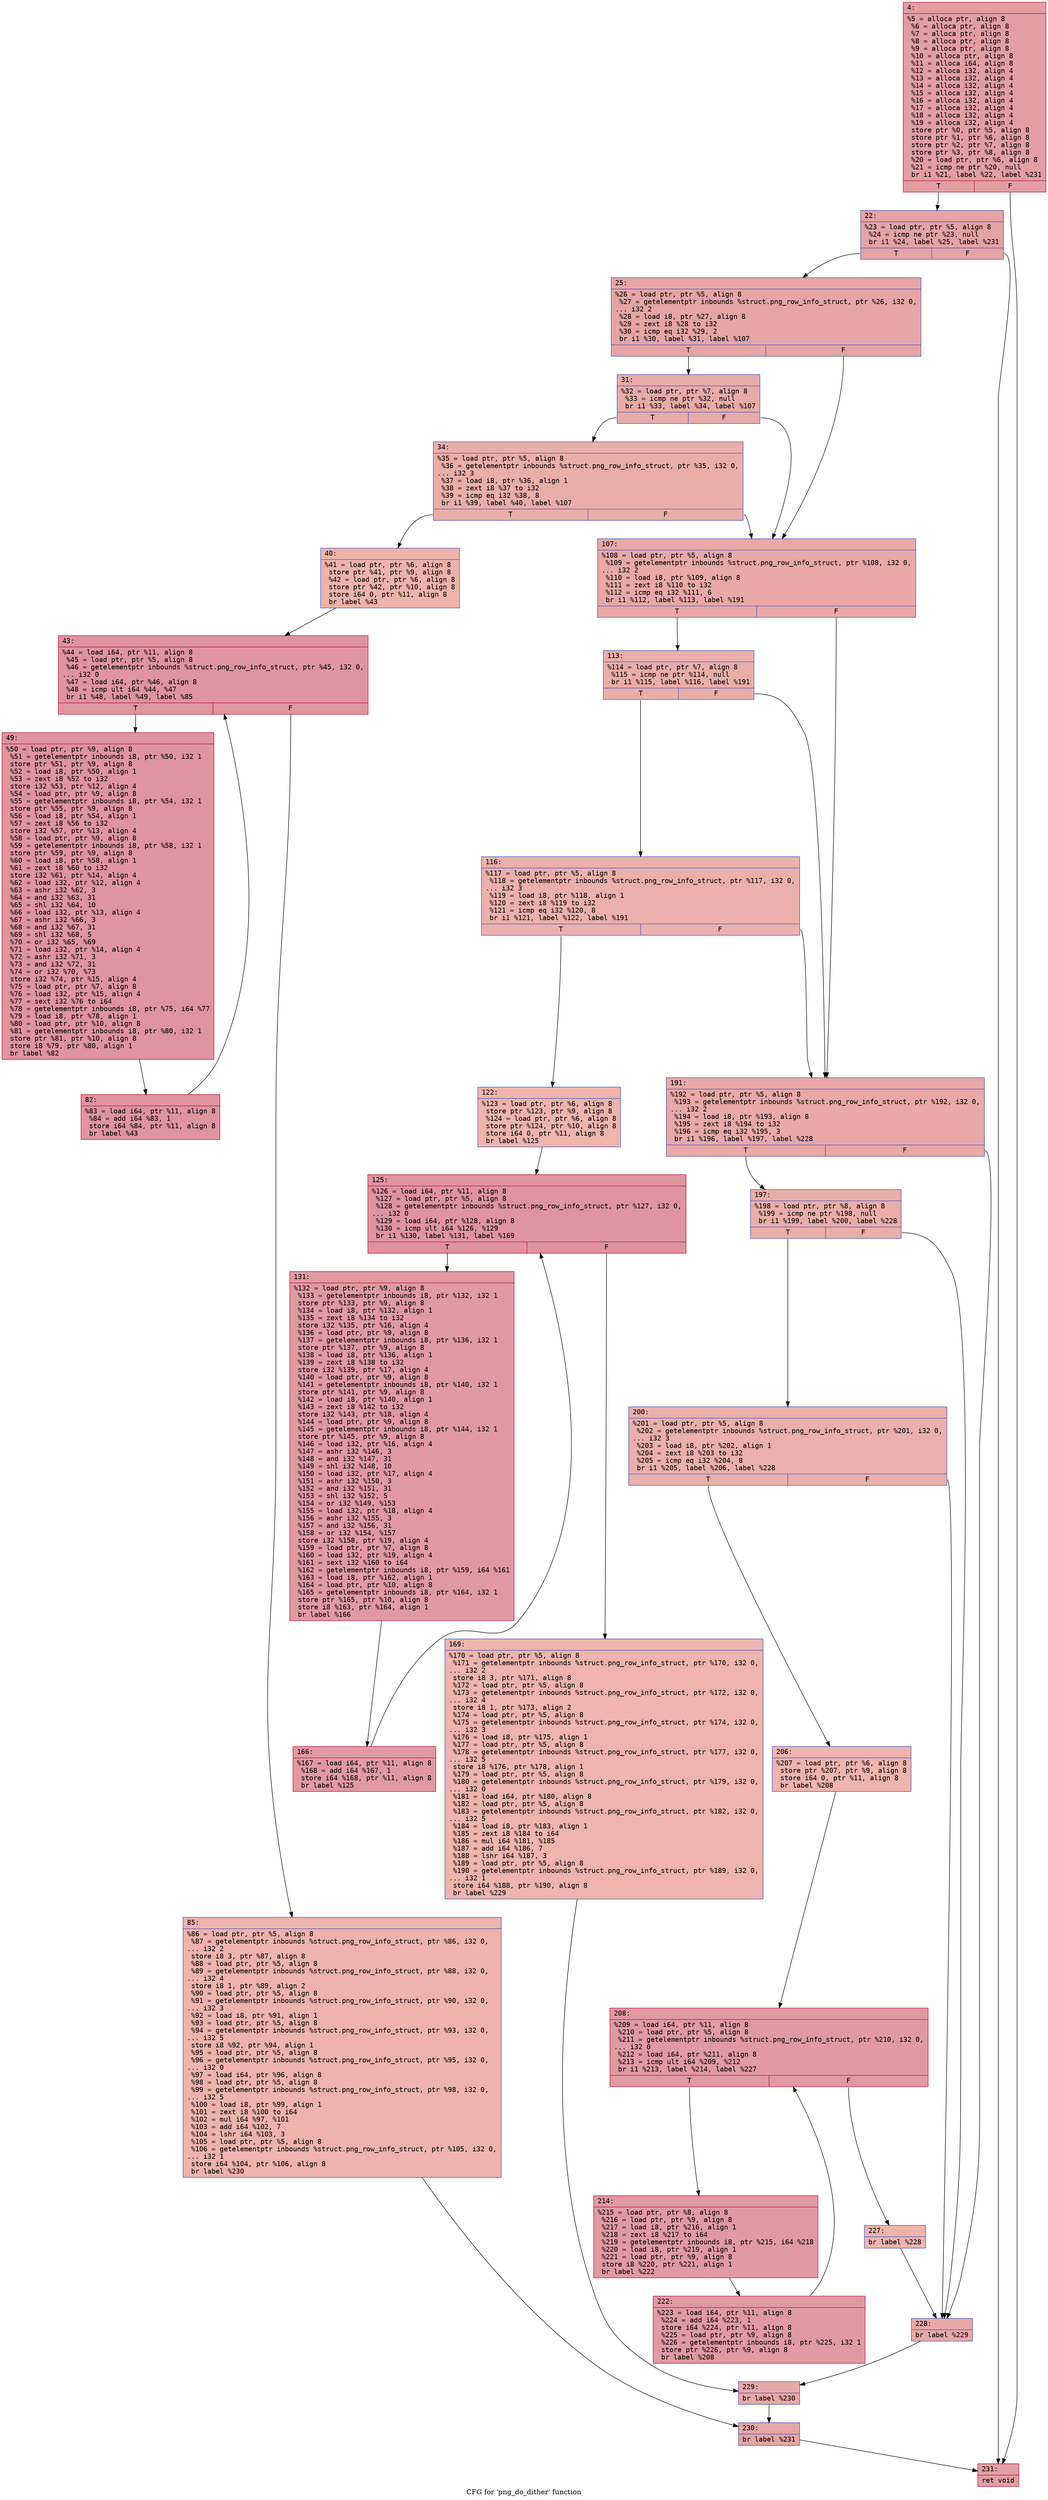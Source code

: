 digraph "CFG for 'png_do_dither' function" {
	label="CFG for 'png_do_dither' function";

	Node0x600000da09b0 [shape=record,color="#b70d28ff", style=filled, fillcolor="#be242e70" fontname="Courier",label="{4:\l|  %5 = alloca ptr, align 8\l  %6 = alloca ptr, align 8\l  %7 = alloca ptr, align 8\l  %8 = alloca ptr, align 8\l  %9 = alloca ptr, align 8\l  %10 = alloca ptr, align 8\l  %11 = alloca i64, align 8\l  %12 = alloca i32, align 4\l  %13 = alloca i32, align 4\l  %14 = alloca i32, align 4\l  %15 = alloca i32, align 4\l  %16 = alloca i32, align 4\l  %17 = alloca i32, align 4\l  %18 = alloca i32, align 4\l  %19 = alloca i32, align 4\l  store ptr %0, ptr %5, align 8\l  store ptr %1, ptr %6, align 8\l  store ptr %2, ptr %7, align 8\l  store ptr %3, ptr %8, align 8\l  %20 = load ptr, ptr %6, align 8\l  %21 = icmp ne ptr %20, null\l  br i1 %21, label %22, label %231\l|{<s0>T|<s1>F}}"];
	Node0x600000da09b0:s0 -> Node0x600000da0d20[tooltip="4 -> 22\nProbability 62.50%" ];
	Node0x600000da09b0:s1 -> Node0x600000da15e0[tooltip="4 -> 231\nProbability 37.50%" ];
	Node0x600000da0d20 [shape=record,color="#3d50c3ff", style=filled, fillcolor="#c32e3170" fontname="Courier",label="{22:\l|  %23 = load ptr, ptr %5, align 8\l  %24 = icmp ne ptr %23, null\l  br i1 %24, label %25, label %231\l|{<s0>T|<s1>F}}"];
	Node0x600000da0d20:s0 -> Node0x600000da0d70[tooltip="22 -> 25\nProbability 62.50%" ];
	Node0x600000da0d20:s1 -> Node0x600000da15e0[tooltip="22 -> 231\nProbability 37.50%" ];
	Node0x600000da0d70 [shape=record,color="#3d50c3ff", style=filled, fillcolor="#c5333470" fontname="Courier",label="{25:\l|  %26 = load ptr, ptr %5, align 8\l  %27 = getelementptr inbounds %struct.png_row_info_struct, ptr %26, i32 0,\l... i32 2\l  %28 = load i8, ptr %27, align 8\l  %29 = zext i8 %28 to i32\l  %30 = icmp eq i32 %29, 2\l  br i1 %30, label %31, label %107\l|{<s0>T|<s1>F}}"];
	Node0x600000da0d70:s0 -> Node0x600000da0dc0[tooltip="25 -> 31\nProbability 50.00%" ];
	Node0x600000da0d70:s1 -> Node0x600000da0ff0[tooltip="25 -> 107\nProbability 50.00%" ];
	Node0x600000da0dc0 [shape=record,color="#3d50c3ff", style=filled, fillcolor="#cc403a70" fontname="Courier",label="{31:\l|  %32 = load ptr, ptr %7, align 8\l  %33 = icmp ne ptr %32, null\l  br i1 %33, label %34, label %107\l|{<s0>T|<s1>F}}"];
	Node0x600000da0dc0:s0 -> Node0x600000da0e10[tooltip="31 -> 34\nProbability 62.50%" ];
	Node0x600000da0dc0:s1 -> Node0x600000da0ff0[tooltip="31 -> 107\nProbability 37.50%" ];
	Node0x600000da0e10 [shape=record,color="#3d50c3ff", style=filled, fillcolor="#d0473d70" fontname="Courier",label="{34:\l|  %35 = load ptr, ptr %5, align 8\l  %36 = getelementptr inbounds %struct.png_row_info_struct, ptr %35, i32 0,\l... i32 3\l  %37 = load i8, ptr %36, align 1\l  %38 = zext i8 %37 to i32\l  %39 = icmp eq i32 %38, 8\l  br i1 %39, label %40, label %107\l|{<s0>T|<s1>F}}"];
	Node0x600000da0e10:s0 -> Node0x600000da0e60[tooltip="34 -> 40\nProbability 50.00%" ];
	Node0x600000da0e10:s1 -> Node0x600000da0ff0[tooltip="34 -> 107\nProbability 50.00%" ];
	Node0x600000da0e60 [shape=record,color="#3d50c3ff", style=filled, fillcolor="#d6524470" fontname="Courier",label="{40:\l|  %41 = load ptr, ptr %6, align 8\l  store ptr %41, ptr %9, align 8\l  %42 = load ptr, ptr %6, align 8\l  store ptr %42, ptr %10, align 8\l  store i64 0, ptr %11, align 8\l  br label %43\l}"];
	Node0x600000da0e60 -> Node0x600000da0eb0[tooltip="40 -> 43\nProbability 100.00%" ];
	Node0x600000da0eb0 [shape=record,color="#b70d28ff", style=filled, fillcolor="#b70d2870" fontname="Courier",label="{43:\l|  %44 = load i64, ptr %11, align 8\l  %45 = load ptr, ptr %5, align 8\l  %46 = getelementptr inbounds %struct.png_row_info_struct, ptr %45, i32 0,\l... i32 0\l  %47 = load i64, ptr %46, align 8\l  %48 = icmp ult i64 %44, %47\l  br i1 %48, label %49, label %85\l|{<s0>T|<s1>F}}"];
	Node0x600000da0eb0:s0 -> Node0x600000da0f00[tooltip="43 -> 49\nProbability 96.88%" ];
	Node0x600000da0eb0:s1 -> Node0x600000da0fa0[tooltip="43 -> 85\nProbability 3.12%" ];
	Node0x600000da0f00 [shape=record,color="#b70d28ff", style=filled, fillcolor="#b70d2870" fontname="Courier",label="{49:\l|  %50 = load ptr, ptr %9, align 8\l  %51 = getelementptr inbounds i8, ptr %50, i32 1\l  store ptr %51, ptr %9, align 8\l  %52 = load i8, ptr %50, align 1\l  %53 = zext i8 %52 to i32\l  store i32 %53, ptr %12, align 4\l  %54 = load ptr, ptr %9, align 8\l  %55 = getelementptr inbounds i8, ptr %54, i32 1\l  store ptr %55, ptr %9, align 8\l  %56 = load i8, ptr %54, align 1\l  %57 = zext i8 %56 to i32\l  store i32 %57, ptr %13, align 4\l  %58 = load ptr, ptr %9, align 8\l  %59 = getelementptr inbounds i8, ptr %58, i32 1\l  store ptr %59, ptr %9, align 8\l  %60 = load i8, ptr %58, align 1\l  %61 = zext i8 %60 to i32\l  store i32 %61, ptr %14, align 4\l  %62 = load i32, ptr %12, align 4\l  %63 = ashr i32 %62, 3\l  %64 = and i32 %63, 31\l  %65 = shl i32 %64, 10\l  %66 = load i32, ptr %13, align 4\l  %67 = ashr i32 %66, 3\l  %68 = and i32 %67, 31\l  %69 = shl i32 %68, 5\l  %70 = or i32 %65, %69\l  %71 = load i32, ptr %14, align 4\l  %72 = ashr i32 %71, 3\l  %73 = and i32 %72, 31\l  %74 = or i32 %70, %73\l  store i32 %74, ptr %15, align 4\l  %75 = load ptr, ptr %7, align 8\l  %76 = load i32, ptr %15, align 4\l  %77 = sext i32 %76 to i64\l  %78 = getelementptr inbounds i8, ptr %75, i64 %77\l  %79 = load i8, ptr %78, align 1\l  %80 = load ptr, ptr %10, align 8\l  %81 = getelementptr inbounds i8, ptr %80, i32 1\l  store ptr %81, ptr %10, align 8\l  store i8 %79, ptr %80, align 1\l  br label %82\l}"];
	Node0x600000da0f00 -> Node0x600000da0f50[tooltip="49 -> 82\nProbability 100.00%" ];
	Node0x600000da0f50 [shape=record,color="#b70d28ff", style=filled, fillcolor="#b70d2870" fontname="Courier",label="{82:\l|  %83 = load i64, ptr %11, align 8\l  %84 = add i64 %83, 1\l  store i64 %84, ptr %11, align 8\l  br label %43\l}"];
	Node0x600000da0f50 -> Node0x600000da0eb0[tooltip="82 -> 43\nProbability 100.00%" ];
	Node0x600000da0fa0 [shape=record,color="#3d50c3ff", style=filled, fillcolor="#d6524470" fontname="Courier",label="{85:\l|  %86 = load ptr, ptr %5, align 8\l  %87 = getelementptr inbounds %struct.png_row_info_struct, ptr %86, i32 0,\l... i32 2\l  store i8 3, ptr %87, align 8\l  %88 = load ptr, ptr %5, align 8\l  %89 = getelementptr inbounds %struct.png_row_info_struct, ptr %88, i32 0,\l... i32 4\l  store i8 1, ptr %89, align 2\l  %90 = load ptr, ptr %5, align 8\l  %91 = getelementptr inbounds %struct.png_row_info_struct, ptr %90, i32 0,\l... i32 3\l  %92 = load i8, ptr %91, align 1\l  %93 = load ptr, ptr %5, align 8\l  %94 = getelementptr inbounds %struct.png_row_info_struct, ptr %93, i32 0,\l... i32 5\l  store i8 %92, ptr %94, align 1\l  %95 = load ptr, ptr %5, align 8\l  %96 = getelementptr inbounds %struct.png_row_info_struct, ptr %95, i32 0,\l... i32 0\l  %97 = load i64, ptr %96, align 8\l  %98 = load ptr, ptr %5, align 8\l  %99 = getelementptr inbounds %struct.png_row_info_struct, ptr %98, i32 0,\l... i32 5\l  %100 = load i8, ptr %99, align 1\l  %101 = zext i8 %100 to i64\l  %102 = mul i64 %97, %101\l  %103 = add i64 %102, 7\l  %104 = lshr i64 %103, 3\l  %105 = load ptr, ptr %5, align 8\l  %106 = getelementptr inbounds %struct.png_row_info_struct, ptr %105, i32 0,\l... i32 1\l  store i64 %104, ptr %106, align 8\l  br label %230\l}"];
	Node0x600000da0fa0 -> Node0x600000da1590[tooltip="85 -> 230\nProbability 100.00%" ];
	Node0x600000da0ff0 [shape=record,color="#3d50c3ff", style=filled, fillcolor="#ca3b3770" fontname="Courier",label="{107:\l|  %108 = load ptr, ptr %5, align 8\l  %109 = getelementptr inbounds %struct.png_row_info_struct, ptr %108, i32 0,\l... i32 2\l  %110 = load i8, ptr %109, align 8\l  %111 = zext i8 %110 to i32\l  %112 = icmp eq i32 %111, 6\l  br i1 %112, label %113, label %191\l|{<s0>T|<s1>F}}"];
	Node0x600000da0ff0:s0 -> Node0x600000da1040[tooltip="107 -> 113\nProbability 50.00%" ];
	Node0x600000da0ff0:s1 -> Node0x600000da1270[tooltip="107 -> 191\nProbability 50.00%" ];
	Node0x600000da1040 [shape=record,color="#3d50c3ff", style=filled, fillcolor="#d0473d70" fontname="Courier",label="{113:\l|  %114 = load ptr, ptr %7, align 8\l  %115 = icmp ne ptr %114, null\l  br i1 %115, label %116, label %191\l|{<s0>T|<s1>F}}"];
	Node0x600000da1040:s0 -> Node0x600000da1090[tooltip="113 -> 116\nProbability 62.50%" ];
	Node0x600000da1040:s1 -> Node0x600000da1270[tooltip="113 -> 191\nProbability 37.50%" ];
	Node0x600000da1090 [shape=record,color="#3d50c3ff", style=filled, fillcolor="#d24b4070" fontname="Courier",label="{116:\l|  %117 = load ptr, ptr %5, align 8\l  %118 = getelementptr inbounds %struct.png_row_info_struct, ptr %117, i32 0,\l... i32 3\l  %119 = load i8, ptr %118, align 1\l  %120 = zext i8 %119 to i32\l  %121 = icmp eq i32 %120, 8\l  br i1 %121, label %122, label %191\l|{<s0>T|<s1>F}}"];
	Node0x600000da1090:s0 -> Node0x600000da10e0[tooltip="116 -> 122\nProbability 50.00%" ];
	Node0x600000da1090:s1 -> Node0x600000da1270[tooltip="116 -> 191\nProbability 50.00%" ];
	Node0x600000da10e0 [shape=record,color="#3d50c3ff", style=filled, fillcolor="#d8564670" fontname="Courier",label="{122:\l|  %123 = load ptr, ptr %6, align 8\l  store ptr %123, ptr %9, align 8\l  %124 = load ptr, ptr %6, align 8\l  store ptr %124, ptr %10, align 8\l  store i64 0, ptr %11, align 8\l  br label %125\l}"];
	Node0x600000da10e0 -> Node0x600000da1130[tooltip="122 -> 125\nProbability 100.00%" ];
	Node0x600000da1130 [shape=record,color="#b70d28ff", style=filled, fillcolor="#b70d2870" fontname="Courier",label="{125:\l|  %126 = load i64, ptr %11, align 8\l  %127 = load ptr, ptr %5, align 8\l  %128 = getelementptr inbounds %struct.png_row_info_struct, ptr %127, i32 0,\l... i32 0\l  %129 = load i64, ptr %128, align 8\l  %130 = icmp ult i64 %126, %129\l  br i1 %130, label %131, label %169\l|{<s0>T|<s1>F}}"];
	Node0x600000da1130:s0 -> Node0x600000da1180[tooltip="125 -> 131\nProbability 96.88%" ];
	Node0x600000da1130:s1 -> Node0x600000da1220[tooltip="125 -> 169\nProbability 3.12%" ];
	Node0x600000da1180 [shape=record,color="#b70d28ff", style=filled, fillcolor="#bb1b2c70" fontname="Courier",label="{131:\l|  %132 = load ptr, ptr %9, align 8\l  %133 = getelementptr inbounds i8, ptr %132, i32 1\l  store ptr %133, ptr %9, align 8\l  %134 = load i8, ptr %132, align 1\l  %135 = zext i8 %134 to i32\l  store i32 %135, ptr %16, align 4\l  %136 = load ptr, ptr %9, align 8\l  %137 = getelementptr inbounds i8, ptr %136, i32 1\l  store ptr %137, ptr %9, align 8\l  %138 = load i8, ptr %136, align 1\l  %139 = zext i8 %138 to i32\l  store i32 %139, ptr %17, align 4\l  %140 = load ptr, ptr %9, align 8\l  %141 = getelementptr inbounds i8, ptr %140, i32 1\l  store ptr %141, ptr %9, align 8\l  %142 = load i8, ptr %140, align 1\l  %143 = zext i8 %142 to i32\l  store i32 %143, ptr %18, align 4\l  %144 = load ptr, ptr %9, align 8\l  %145 = getelementptr inbounds i8, ptr %144, i32 1\l  store ptr %145, ptr %9, align 8\l  %146 = load i32, ptr %16, align 4\l  %147 = ashr i32 %146, 3\l  %148 = and i32 %147, 31\l  %149 = shl i32 %148, 10\l  %150 = load i32, ptr %17, align 4\l  %151 = ashr i32 %150, 3\l  %152 = and i32 %151, 31\l  %153 = shl i32 %152, 5\l  %154 = or i32 %149, %153\l  %155 = load i32, ptr %18, align 4\l  %156 = ashr i32 %155, 3\l  %157 = and i32 %156, 31\l  %158 = or i32 %154, %157\l  store i32 %158, ptr %19, align 4\l  %159 = load ptr, ptr %7, align 8\l  %160 = load i32, ptr %19, align 4\l  %161 = sext i32 %160 to i64\l  %162 = getelementptr inbounds i8, ptr %159, i64 %161\l  %163 = load i8, ptr %162, align 1\l  %164 = load ptr, ptr %10, align 8\l  %165 = getelementptr inbounds i8, ptr %164, i32 1\l  store ptr %165, ptr %10, align 8\l  store i8 %163, ptr %164, align 1\l  br label %166\l}"];
	Node0x600000da1180 -> Node0x600000da11d0[tooltip="131 -> 166\nProbability 100.00%" ];
	Node0x600000da11d0 [shape=record,color="#b70d28ff", style=filled, fillcolor="#bb1b2c70" fontname="Courier",label="{166:\l|  %167 = load i64, ptr %11, align 8\l  %168 = add i64 %167, 1\l  store i64 %168, ptr %11, align 8\l  br label %125\l}"];
	Node0x600000da11d0 -> Node0x600000da1130[tooltip="166 -> 125\nProbability 100.00%" ];
	Node0x600000da1220 [shape=record,color="#3d50c3ff", style=filled, fillcolor="#d8564670" fontname="Courier",label="{169:\l|  %170 = load ptr, ptr %5, align 8\l  %171 = getelementptr inbounds %struct.png_row_info_struct, ptr %170, i32 0,\l... i32 2\l  store i8 3, ptr %171, align 8\l  %172 = load ptr, ptr %5, align 8\l  %173 = getelementptr inbounds %struct.png_row_info_struct, ptr %172, i32 0,\l... i32 4\l  store i8 1, ptr %173, align 2\l  %174 = load ptr, ptr %5, align 8\l  %175 = getelementptr inbounds %struct.png_row_info_struct, ptr %174, i32 0,\l... i32 3\l  %176 = load i8, ptr %175, align 1\l  %177 = load ptr, ptr %5, align 8\l  %178 = getelementptr inbounds %struct.png_row_info_struct, ptr %177, i32 0,\l... i32 5\l  store i8 %176, ptr %178, align 1\l  %179 = load ptr, ptr %5, align 8\l  %180 = getelementptr inbounds %struct.png_row_info_struct, ptr %179, i32 0,\l... i32 0\l  %181 = load i64, ptr %180, align 8\l  %182 = load ptr, ptr %5, align 8\l  %183 = getelementptr inbounds %struct.png_row_info_struct, ptr %182, i32 0,\l... i32 5\l  %184 = load i8, ptr %183, align 1\l  %185 = zext i8 %184 to i64\l  %186 = mul i64 %181, %185\l  %187 = add i64 %186, 7\l  %188 = lshr i64 %187, 3\l  %189 = load ptr, ptr %5, align 8\l  %190 = getelementptr inbounds %struct.png_row_info_struct, ptr %189, i32 0,\l... i32 1\l  store i64 %188, ptr %190, align 8\l  br label %229\l}"];
	Node0x600000da1220 -> Node0x600000da1540[tooltip="169 -> 229\nProbability 100.00%" ];
	Node0x600000da1270 [shape=record,color="#3d50c3ff", style=filled, fillcolor="#ca3b3770" fontname="Courier",label="{191:\l|  %192 = load ptr, ptr %5, align 8\l  %193 = getelementptr inbounds %struct.png_row_info_struct, ptr %192, i32 0,\l... i32 2\l  %194 = load i8, ptr %193, align 8\l  %195 = zext i8 %194 to i32\l  %196 = icmp eq i32 %195, 3\l  br i1 %196, label %197, label %228\l|{<s0>T|<s1>F}}"];
	Node0x600000da1270:s0 -> Node0x600000da12c0[tooltip="191 -> 197\nProbability 50.00%" ];
	Node0x600000da1270:s1 -> Node0x600000da14f0[tooltip="191 -> 228\nProbability 50.00%" ];
	Node0x600000da12c0 [shape=record,color="#3d50c3ff", style=filled, fillcolor="#d0473d70" fontname="Courier",label="{197:\l|  %198 = load ptr, ptr %8, align 8\l  %199 = icmp ne ptr %198, null\l  br i1 %199, label %200, label %228\l|{<s0>T|<s1>F}}"];
	Node0x600000da12c0:s0 -> Node0x600000da1310[tooltip="197 -> 200\nProbability 62.50%" ];
	Node0x600000da12c0:s1 -> Node0x600000da14f0[tooltip="197 -> 228\nProbability 37.50%" ];
	Node0x600000da1310 [shape=record,color="#3d50c3ff", style=filled, fillcolor="#d24b4070" fontname="Courier",label="{200:\l|  %201 = load ptr, ptr %5, align 8\l  %202 = getelementptr inbounds %struct.png_row_info_struct, ptr %201, i32 0,\l... i32 3\l  %203 = load i8, ptr %202, align 1\l  %204 = zext i8 %203 to i32\l  %205 = icmp eq i32 %204, 8\l  br i1 %205, label %206, label %228\l|{<s0>T|<s1>F}}"];
	Node0x600000da1310:s0 -> Node0x600000da1360[tooltip="200 -> 206\nProbability 50.00%" ];
	Node0x600000da1310:s1 -> Node0x600000da14f0[tooltip="200 -> 228\nProbability 50.00%" ];
	Node0x600000da1360 [shape=record,color="#3d50c3ff", style=filled, fillcolor="#d8564670" fontname="Courier",label="{206:\l|  %207 = load ptr, ptr %6, align 8\l  store ptr %207, ptr %9, align 8\l  store i64 0, ptr %11, align 8\l  br label %208\l}"];
	Node0x600000da1360 -> Node0x600000da13b0[tooltip="206 -> 208\nProbability 100.00%" ];
	Node0x600000da13b0 [shape=record,color="#b70d28ff", style=filled, fillcolor="#bb1b2c70" fontname="Courier",label="{208:\l|  %209 = load i64, ptr %11, align 8\l  %210 = load ptr, ptr %5, align 8\l  %211 = getelementptr inbounds %struct.png_row_info_struct, ptr %210, i32 0,\l... i32 0\l  %212 = load i64, ptr %211, align 8\l  %213 = icmp ult i64 %209, %212\l  br i1 %213, label %214, label %227\l|{<s0>T|<s1>F}}"];
	Node0x600000da13b0:s0 -> Node0x600000da1400[tooltip="208 -> 214\nProbability 96.88%" ];
	Node0x600000da13b0:s1 -> Node0x600000da14a0[tooltip="208 -> 227\nProbability 3.12%" ];
	Node0x600000da1400 [shape=record,color="#b70d28ff", style=filled, fillcolor="#bb1b2c70" fontname="Courier",label="{214:\l|  %215 = load ptr, ptr %8, align 8\l  %216 = load ptr, ptr %9, align 8\l  %217 = load i8, ptr %216, align 1\l  %218 = zext i8 %217 to i64\l  %219 = getelementptr inbounds i8, ptr %215, i64 %218\l  %220 = load i8, ptr %219, align 1\l  %221 = load ptr, ptr %9, align 8\l  store i8 %220, ptr %221, align 1\l  br label %222\l}"];
	Node0x600000da1400 -> Node0x600000da1450[tooltip="214 -> 222\nProbability 100.00%" ];
	Node0x600000da1450 [shape=record,color="#b70d28ff", style=filled, fillcolor="#bb1b2c70" fontname="Courier",label="{222:\l|  %223 = load i64, ptr %11, align 8\l  %224 = add i64 %223, 1\l  store i64 %224, ptr %11, align 8\l  %225 = load ptr, ptr %9, align 8\l  %226 = getelementptr inbounds i8, ptr %225, i32 1\l  store ptr %226, ptr %9, align 8\l  br label %208\l}"];
	Node0x600000da1450 -> Node0x600000da13b0[tooltip="222 -> 208\nProbability 100.00%" ];
	Node0x600000da14a0 [shape=record,color="#3d50c3ff", style=filled, fillcolor="#d8564670" fontname="Courier",label="{227:\l|  br label %228\l}"];
	Node0x600000da14a0 -> Node0x600000da14f0[tooltip="227 -> 228\nProbability 100.00%" ];
	Node0x600000da14f0 [shape=record,color="#3d50c3ff", style=filled, fillcolor="#ca3b3770" fontname="Courier",label="{228:\l|  br label %229\l}"];
	Node0x600000da14f0 -> Node0x600000da1540[tooltip="228 -> 229\nProbability 100.00%" ];
	Node0x600000da1540 [shape=record,color="#3d50c3ff", style=filled, fillcolor="#ca3b3770" fontname="Courier",label="{229:\l|  br label %230\l}"];
	Node0x600000da1540 -> Node0x600000da1590[tooltip="229 -> 230\nProbability 100.00%" ];
	Node0x600000da1590 [shape=record,color="#3d50c3ff", style=filled, fillcolor="#c5333470" fontname="Courier",label="{230:\l|  br label %231\l}"];
	Node0x600000da1590 -> Node0x600000da15e0[tooltip="230 -> 231\nProbability 100.00%" ];
	Node0x600000da15e0 [shape=record,color="#b70d28ff", style=filled, fillcolor="#be242e70" fontname="Courier",label="{231:\l|  ret void\l}"];
}
